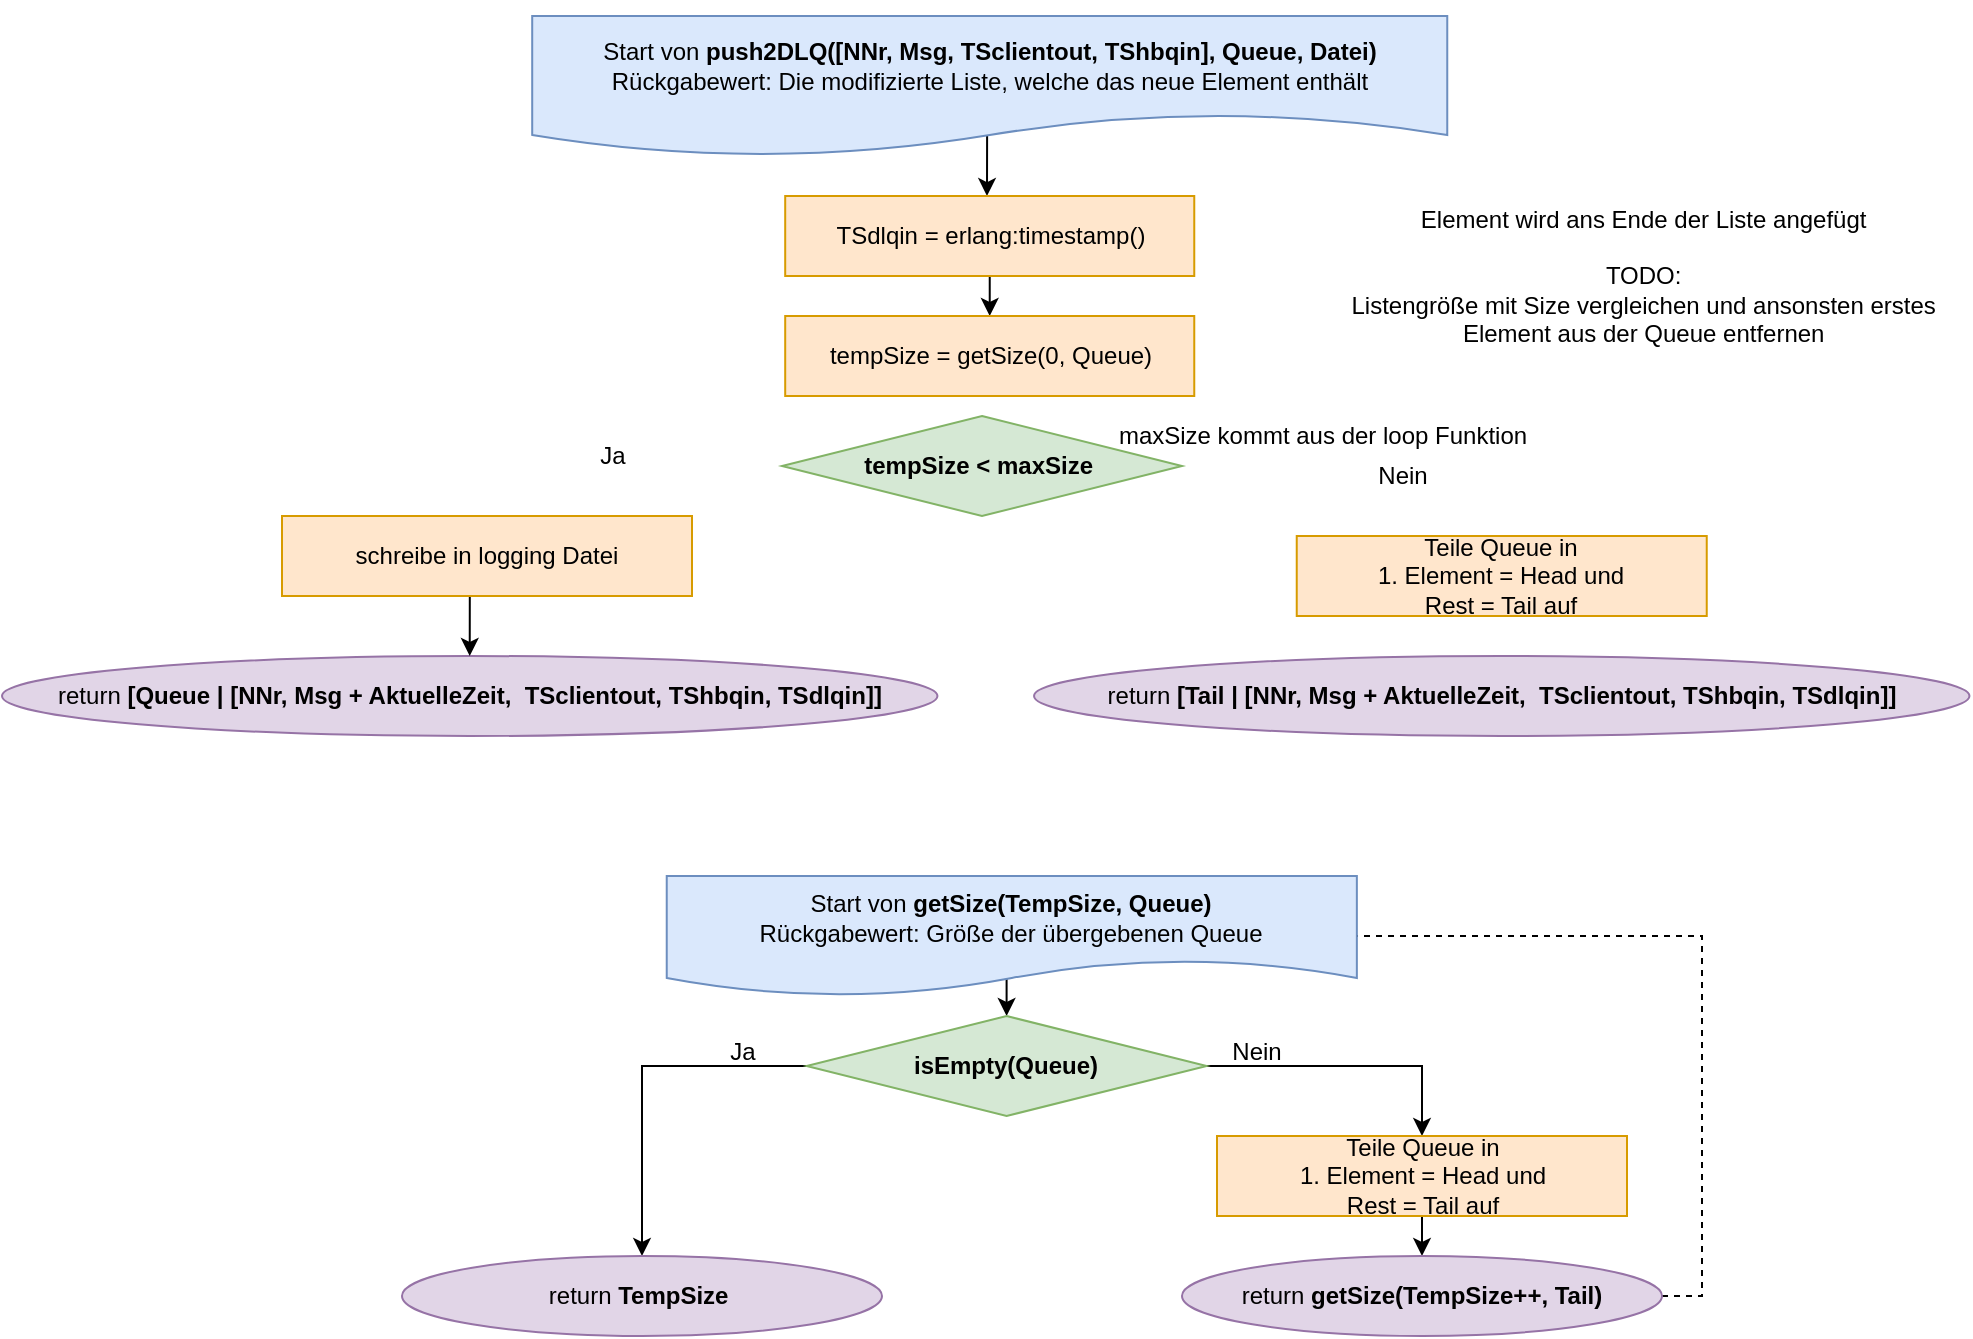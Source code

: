 <mxfile version="15.8.7" type="device"><diagram id="C5RBs43oDa-KdzZeNtuy" name="Page-1"><mxGraphModel dx="2173" dy="997" grid="1" gridSize="10" guides="1" tooltips="1" connect="1" arrows="1" fold="1" page="1" pageScale="1" pageWidth="827" pageHeight="1169" math="0" shadow="0"><root><mxCell id="WIyWlLk6GJQsqaUBKTNV-0"/><mxCell id="WIyWlLk6GJQsqaUBKTNV-1" parent="WIyWlLk6GJQsqaUBKTNV-0"/><mxCell id="1SgMu8Af7HUufMrVUEjo-1" style="edgeStyle=orthogonalEdgeStyle;rounded=0;orthogonalLoop=1;jettySize=auto;html=1;exitX=0.5;exitY=0;exitDx=0;exitDy=0;" parent="WIyWlLk6GJQsqaUBKTNV-1" source="RlddpHbAyGk5wuKwECdA-0" edge="1"><mxGeometry relative="1" as="geometry"><Array as="points"><mxPoint x="342.65" y="50"/><mxPoint x="342.65" y="50"/></Array><mxPoint x="342.5" y="130.007" as="targetPoint"/></mxGeometry></mxCell><mxCell id="RlddpHbAyGk5wuKwECdA-0" value="Start von &lt;b&gt;push2DLQ([NNr, Msg, TSclientout, TShbqin], Queue, Datei)&lt;/b&gt;&lt;br&gt;Rückgabewert: Die modifizierte Liste, welche das neue Element enthält" style="shape=document;whiteSpace=wrap;html=1;boundedLbl=1;fillColor=#dae8fc;strokeColor=#6c8ebf;" parent="WIyWlLk6GJQsqaUBKTNV-1" vertex="1"><mxGeometry x="115.1" y="40" width="457.53" height="70" as="geometry"/></mxCell><mxCell id="qVk5Lb48RRkbQ2lrYv4r-40" style="edgeStyle=orthogonalEdgeStyle;rounded=0;orthogonalLoop=1;jettySize=auto;html=1;exitX=0.5;exitY=1;exitDx=0;exitDy=0;entryX=0.5;entryY=0;entryDx=0;entryDy=0;" parent="WIyWlLk6GJQsqaUBKTNV-1" source="CrBFzftgOQ0S_pDY9bDy-1" target="qVk5Lb48RRkbQ2lrYv4r-25" edge="1"><mxGeometry relative="1" as="geometry"/></mxCell><mxCell id="CrBFzftgOQ0S_pDY9bDy-1" value="TSdlqin = erlang:timestamp()" style="rounded=0;whiteSpace=wrap;html=1;fillColor=#ffe6cc;strokeColor=#d79b00;" parent="WIyWlLk6GJQsqaUBKTNV-1" vertex="1"><mxGeometry x="241.6" y="130" width="204.53" height="40" as="geometry"/></mxCell><mxCell id="CrBFzftgOQ0S_pDY9bDy-20" value="return&lt;b&gt;&amp;nbsp;[Queue | [NNr, Msg + AktuelleZeit,&amp;nbsp; TSclientout, TShbqin, TSdlqin]]&lt;/b&gt;" style="ellipse;whiteSpace=wrap;html=1;rounded=0;fillColor=#e1d5e7;strokeColor=#9673a6;" parent="WIyWlLk6GJQsqaUBKTNV-1" vertex="1"><mxGeometry x="-150" y="360" width="467.73" height="40" as="geometry"/></mxCell><mxCell id="qVk5Lb48RRkbQ2lrYv4r-0" value="Element wird ans Ende der Liste angefügt&amp;nbsp;&lt;br&gt;&lt;br&gt;TODO:&amp;nbsp;&lt;br&gt;Listengröße mit Size vergleichen und ansonsten erstes&amp;nbsp;&lt;br&gt;Element aus der Queue entfernen&amp;nbsp;" style="text;html=1;align=center;verticalAlign=middle;resizable=0;points=[];autosize=1;strokeColor=none;fillColor=none;" parent="WIyWlLk6GJQsqaUBKTNV-1" vertex="1"><mxGeometry x="517" y="130" width="310" height="80" as="geometry"/></mxCell><mxCell id="qVk5Lb48RRkbQ2lrYv4r-4" style="edgeStyle=orthogonalEdgeStyle;rounded=0;orthogonalLoop=1;jettySize=auto;html=1;exitX=0.5;exitY=1;exitDx=0;exitDy=0;entryX=0.5;entryY=0;entryDx=0;entryDy=0;" parent="WIyWlLk6GJQsqaUBKTNV-1" target="qVk5Lb48RRkbQ2lrYv4r-7" edge="1"><mxGeometry relative="1" as="geometry"><mxPoint x="350.81" y="520" as="sourcePoint"/></mxGeometry></mxCell><mxCell id="qVk5Lb48RRkbQ2lrYv4r-5" style="edgeStyle=orthogonalEdgeStyle;rounded=0;orthogonalLoop=1;jettySize=auto;html=1;exitX=1;exitY=0.5;exitDx=0;exitDy=0;entryX=0.5;entryY=0;entryDx=0;entryDy=0;" parent="WIyWlLk6GJQsqaUBKTNV-1" source="qVk5Lb48RRkbQ2lrYv4r-7" target="qVk5Lb48RRkbQ2lrYv4r-10" edge="1"><mxGeometry relative="1" as="geometry"/></mxCell><mxCell id="qVk5Lb48RRkbQ2lrYv4r-20" style="edgeStyle=orthogonalEdgeStyle;rounded=0;orthogonalLoop=1;jettySize=auto;html=1;exitX=0;exitY=0.5;exitDx=0;exitDy=0;entryX=0.5;entryY=0;entryDx=0;entryDy=0;" parent="WIyWlLk6GJQsqaUBKTNV-1" source="qVk5Lb48RRkbQ2lrYv4r-7" target="qVk5Lb48RRkbQ2lrYv4r-8" edge="1"><mxGeometry relative="1" as="geometry"><mxPoint x="170" y="600" as="targetPoint"/></mxGeometry></mxCell><mxCell id="qVk5Lb48RRkbQ2lrYv4r-7" value="isEmpty(Queue)" style="rhombus;whiteSpace=wrap;html=1;rounded=0;fillColor=#d5e8d4;strokeColor=#82b366;fontStyle=1" parent="WIyWlLk6GJQsqaUBKTNV-1" vertex="1"><mxGeometry x="252.31" y="540" width="200" height="50" as="geometry"/></mxCell><mxCell id="qVk5Lb48RRkbQ2lrYv4r-8" value="return &lt;b&gt;TempSize&amp;nbsp;&lt;/b&gt;" style="ellipse;whiteSpace=wrap;html=1;rounded=0;fillColor=#e1d5e7;strokeColor=#9673a6;" parent="WIyWlLk6GJQsqaUBKTNV-1" vertex="1"><mxGeometry x="50.0" y="660" width="240" height="40" as="geometry"/></mxCell><mxCell id="qVk5Lb48RRkbQ2lrYv4r-9" style="edgeStyle=orthogonalEdgeStyle;rounded=0;orthogonalLoop=1;jettySize=auto;html=1;exitX=0.5;exitY=1;exitDx=0;exitDy=0;entryX=0.5;entryY=0;entryDx=0;entryDy=0;" parent="WIyWlLk6GJQsqaUBKTNV-1" source="qVk5Lb48RRkbQ2lrYv4r-10" target="qVk5Lb48RRkbQ2lrYv4r-12" edge="1"><mxGeometry relative="1" as="geometry"/></mxCell><mxCell id="qVk5Lb48RRkbQ2lrYv4r-10" value="Teile Queue in&lt;br&gt;1. Element = Head und&lt;br&gt;Rest = Tail auf" style="rounded=0;whiteSpace=wrap;html=1;fillColor=#ffe6cc;strokeColor=#d79b00;" parent="WIyWlLk6GJQsqaUBKTNV-1" vertex="1"><mxGeometry x="457.5" y="600" width="205" height="40" as="geometry"/></mxCell><mxCell id="qVk5Lb48RRkbQ2lrYv4r-11" style="edgeStyle=orthogonalEdgeStyle;rounded=0;orthogonalLoop=1;jettySize=auto;html=1;exitX=1;exitY=0.5;exitDx=0;exitDy=0;entryX=1;entryY=0.5;entryDx=0;entryDy=0;dashed=1;endArrow=none;endFill=0;" parent="WIyWlLk6GJQsqaUBKTNV-1" source="qVk5Lb48RRkbQ2lrYv4r-12" target="qVk5Lb48RRkbQ2lrYv4r-15" edge="1"><mxGeometry relative="1" as="geometry"/></mxCell><mxCell id="qVk5Lb48RRkbQ2lrYv4r-12" value="return &lt;b&gt;getSize(TempSize++, Tail)&lt;/b&gt;" style="ellipse;whiteSpace=wrap;html=1;rounded=0;fillColor=#e1d5e7;strokeColor=#9673a6;" parent="WIyWlLk6GJQsqaUBKTNV-1" vertex="1"><mxGeometry x="440" y="660" width="240" height="40" as="geometry"/></mxCell><mxCell id="qVk5Lb48RRkbQ2lrYv4r-13" value="Nein" style="text;html=1;align=center;verticalAlign=middle;resizable=0;points=[];autosize=1;strokeColor=none;fillColor=none;" parent="WIyWlLk6GJQsqaUBKTNV-1" vertex="1"><mxGeometry x="457.37" y="548" width="40" height="20" as="geometry"/></mxCell><mxCell id="qVk5Lb48RRkbQ2lrYv4r-14" value="Ja" style="text;html=1;align=center;verticalAlign=middle;resizable=0;points=[];autosize=1;strokeColor=none;fillColor=none;" parent="WIyWlLk6GJQsqaUBKTNV-1" vertex="1"><mxGeometry x="205.12" y="548" width="30" height="20" as="geometry"/></mxCell><mxCell id="qVk5Lb48RRkbQ2lrYv4r-15" value="Start von &lt;b&gt;getSize(TempSize, Queue)&lt;/b&gt;&lt;br&gt;Rückgabewert: Größe der übergebenen Queue" style="shape=document;whiteSpace=wrap;html=1;boundedLbl=1;fillColor=#dae8fc;strokeColor=#6c8ebf;" parent="WIyWlLk6GJQsqaUBKTNV-1" vertex="1"><mxGeometry x="182.37" y="470" width="345.06" height="60" as="geometry"/></mxCell><mxCell id="qVk5Lb48RRkbQ2lrYv4r-25" value="tempSize = getSize(0, Queue)" style="rounded=0;whiteSpace=wrap;html=1;fillColor=#ffe6cc;strokeColor=#d79b00;" parent="WIyWlLk6GJQsqaUBKTNV-1" vertex="1"><mxGeometry x="241.6" y="190" width="204.53" height="40" as="geometry"/></mxCell><mxCell id="qVk5Lb48RRkbQ2lrYv4r-26" value="Teile Queue in&lt;br&gt;1. Element = Head und&lt;br&gt;Rest = Tail auf" style="rounded=0;whiteSpace=wrap;html=1;fillColor=#ffe6cc;strokeColor=#d79b00;" parent="WIyWlLk6GJQsqaUBKTNV-1" vertex="1"><mxGeometry x="497.37" y="300" width="205" height="40" as="geometry"/></mxCell><mxCell id="qVk5Lb48RRkbQ2lrYv4r-28" value="tempSize &amp;lt; maxSize&amp;nbsp;" style="rhombus;whiteSpace=wrap;html=1;rounded=0;fillColor=#d5e8d4;strokeColor=#82b366;fontStyle=1" parent="WIyWlLk6GJQsqaUBKTNV-1" vertex="1"><mxGeometry x="240.0" y="240" width="200" height="50" as="geometry"/></mxCell><mxCell id="qVk5Lb48RRkbQ2lrYv4r-29" value="return&lt;b&gt;&amp;nbsp;[Tail | [NNr, Msg + AktuelleZeit,&amp;nbsp; TSclientout, TShbqin, TSdlqin]]&lt;/b&gt;" style="ellipse;whiteSpace=wrap;html=1;rounded=0;fillColor=#e1d5e7;strokeColor=#9673a6;" parent="WIyWlLk6GJQsqaUBKTNV-1" vertex="1"><mxGeometry x="366.01" y="360" width="467.73" height="40" as="geometry"/></mxCell><mxCell id="qVk5Lb48RRkbQ2lrYv4r-34" value="Ja" style="text;html=1;align=center;verticalAlign=middle;resizable=0;points=[];autosize=1;strokeColor=none;fillColor=none;" parent="WIyWlLk6GJQsqaUBKTNV-1" vertex="1"><mxGeometry x="140" y="250" width="30" height="20" as="geometry"/></mxCell><mxCell id="qVk5Lb48RRkbQ2lrYv4r-35" value="Nein" style="text;html=1;align=center;verticalAlign=middle;resizable=0;points=[];autosize=1;strokeColor=none;fillColor=none;" parent="WIyWlLk6GJQsqaUBKTNV-1" vertex="1"><mxGeometry x="530" y="260" width="40" height="20" as="geometry"/></mxCell><mxCell id="zgpv6cG03eKGr1xj_AsK-2" style="edgeStyle=orthogonalEdgeStyle;rounded=0;orthogonalLoop=1;jettySize=auto;html=1;exitX=0.5;exitY=1;exitDx=0;exitDy=0;entryX=0.5;entryY=0;entryDx=0;entryDy=0;" parent="WIyWlLk6GJQsqaUBKTNV-1" source="zgpv6cG03eKGr1xj_AsK-1" target="CrBFzftgOQ0S_pDY9bDy-20" edge="1"><mxGeometry relative="1" as="geometry"/></mxCell><mxCell id="zgpv6cG03eKGr1xj_AsK-1" value="schreibe in logging Datei" style="rounded=0;whiteSpace=wrap;html=1;fillColor=#ffe6cc;strokeColor=#d79b00;" parent="WIyWlLk6GJQsqaUBKTNV-1" vertex="1"><mxGeometry x="-10.0" y="290" width="205" height="40" as="geometry"/></mxCell><mxCell id="zgpv6cG03eKGr1xj_AsK-3" value="maxSize kommt aus der loop Funktion" style="text;html=1;align=center;verticalAlign=middle;resizable=0;points=[];autosize=1;strokeColor=none;fillColor=none;" parent="WIyWlLk6GJQsqaUBKTNV-1" vertex="1"><mxGeometry x="400" y="240" width="220" height="20" as="geometry"/></mxCell></root></mxGraphModel></diagram></mxfile>